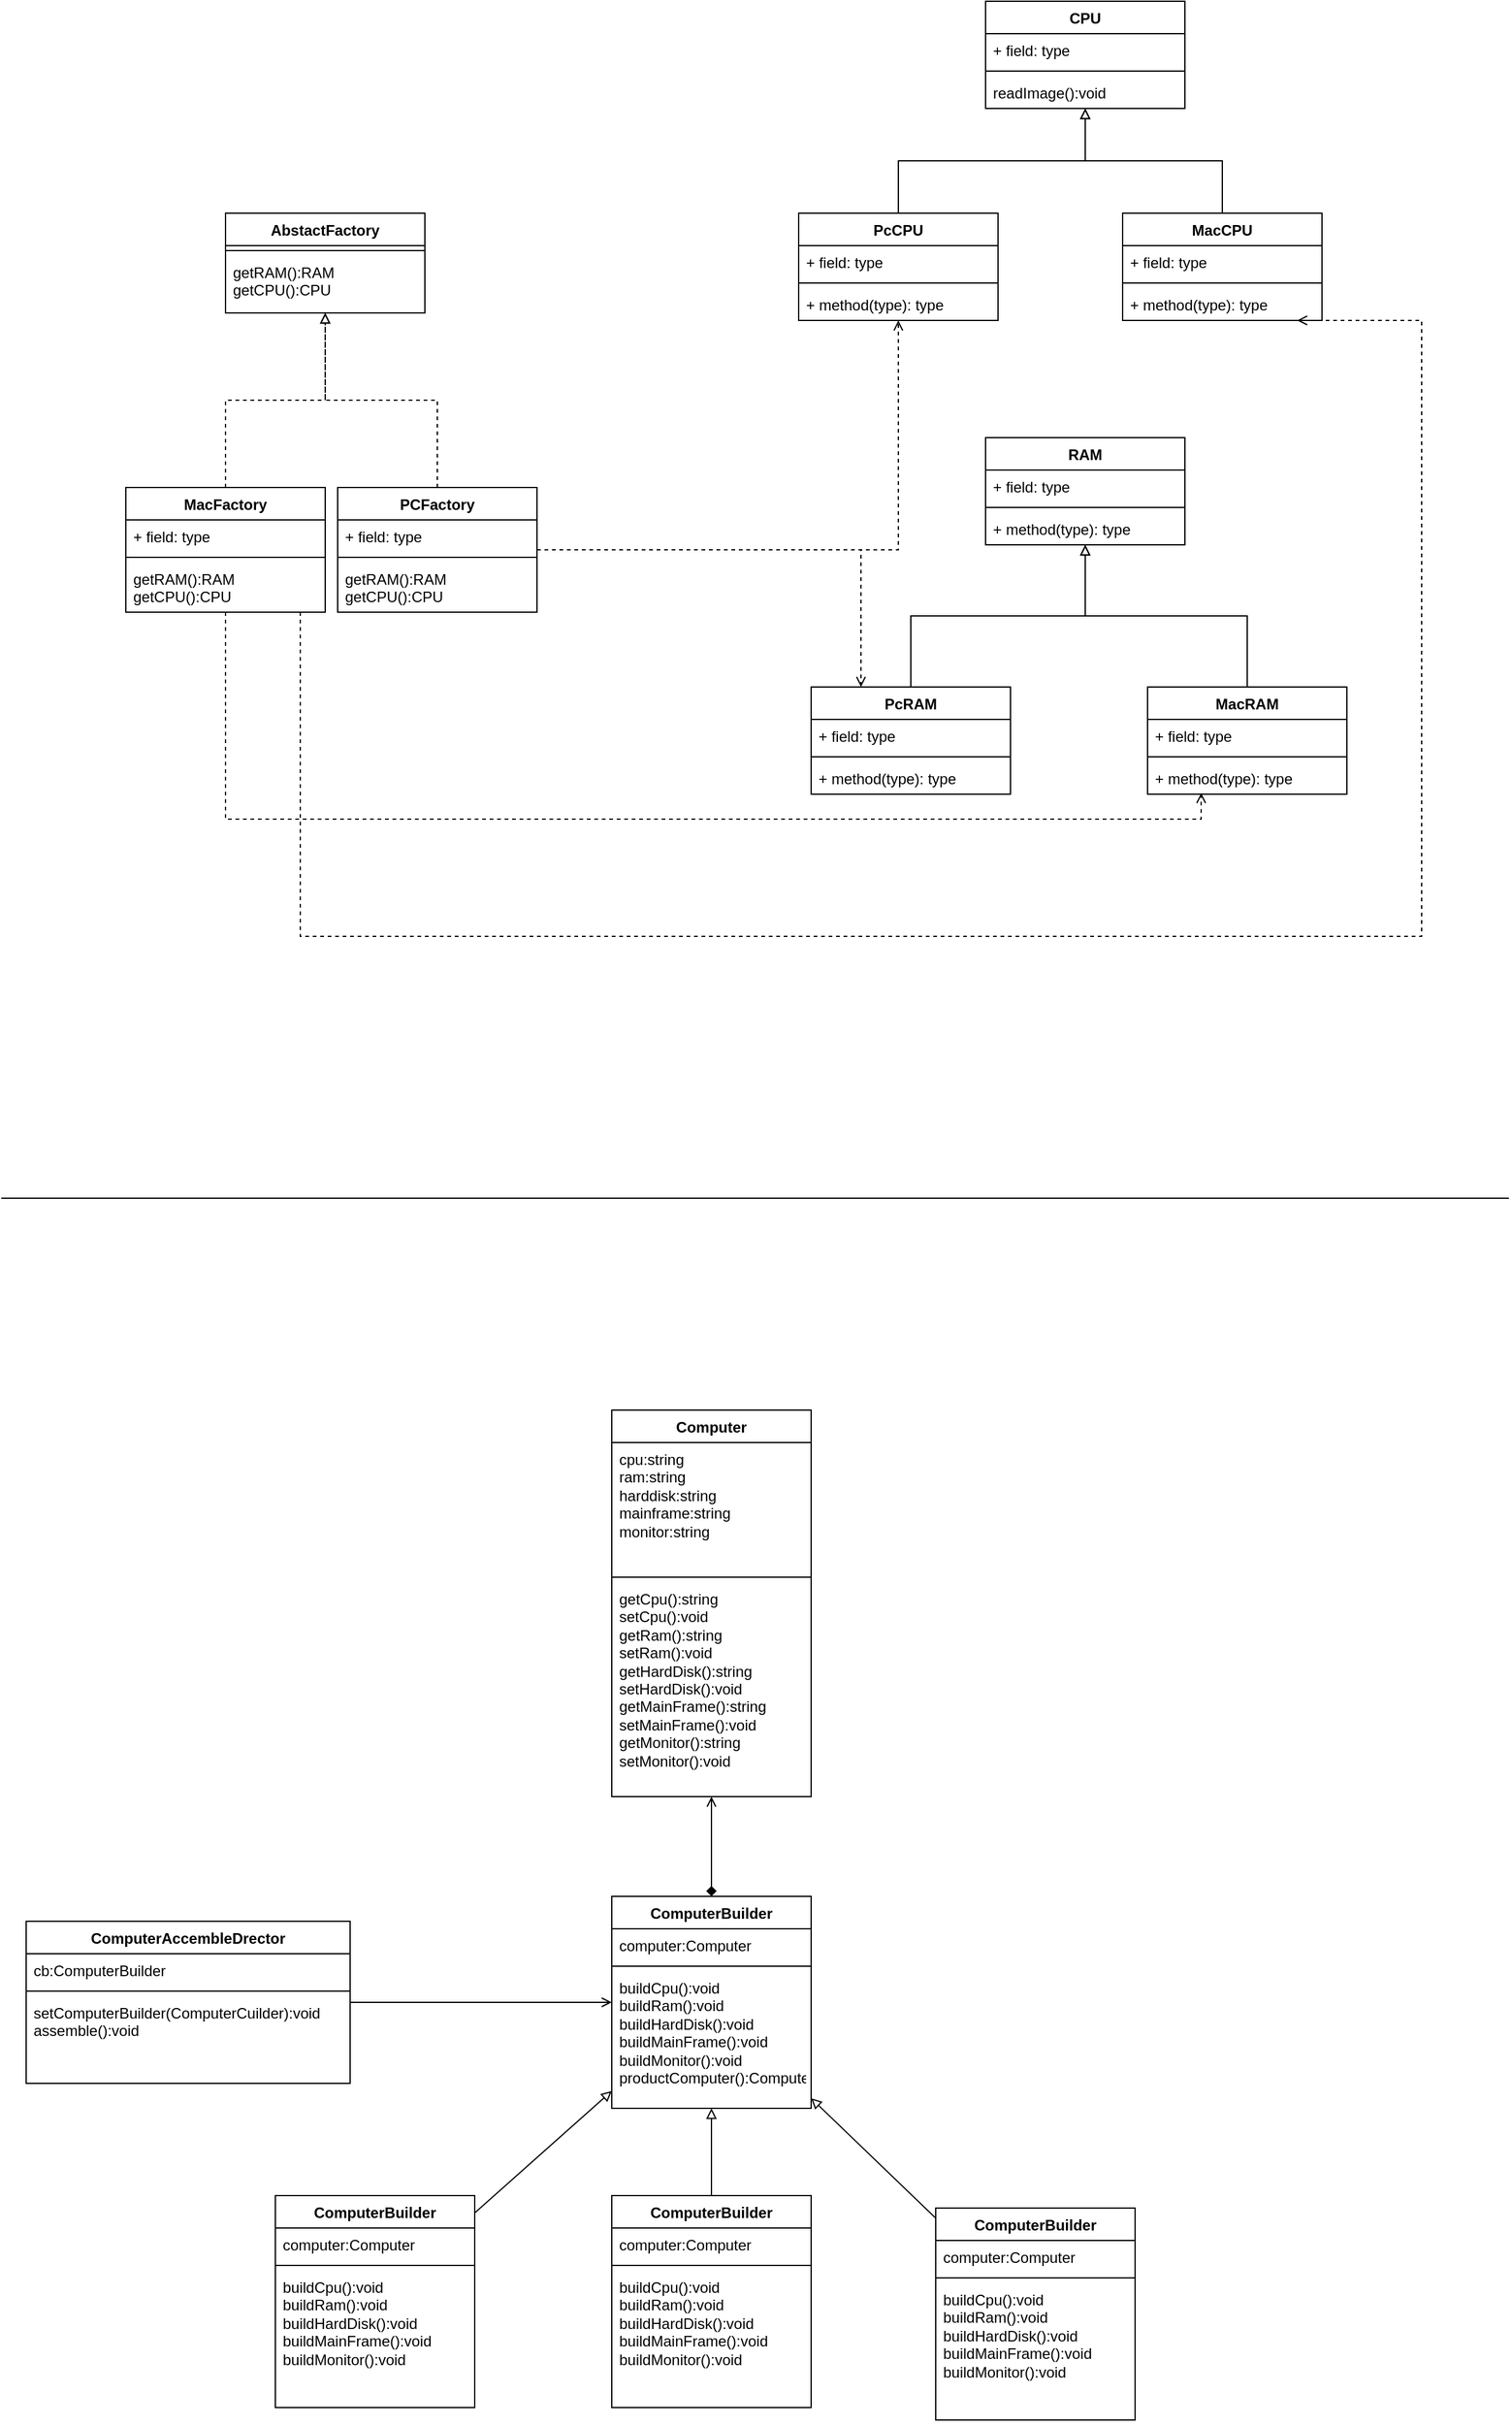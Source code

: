 <mxfile version="24.4.2" type="github">
  <diagram name="第 1 页" id="M4zO1Q4nqQ3G3ZXVpZX0">
    <mxGraphModel dx="2355" dy="633" grid="1" gridSize="10" guides="1" tooltips="1" connect="1" arrows="1" fold="1" page="1" pageScale="1" pageWidth="1200" pageHeight="1920" math="0" shadow="0">
      <root>
        <mxCell id="0" />
        <mxCell id="1" parent="0" />
        <mxCell id="_KJfu5AzUtsYBseVPKrI-1" value="AbstactFactory" style="swimlane;fontStyle=1;align=center;verticalAlign=top;childLayout=stackLayout;horizontal=1;startSize=26;horizontalStack=0;resizeParent=1;resizeParentMax=0;resizeLast=0;collapsible=1;marginBottom=0;whiteSpace=wrap;html=1;" vertex="1" parent="1">
          <mxGeometry x="170" y="470" width="160" height="80" as="geometry" />
        </mxCell>
        <mxCell id="_KJfu5AzUtsYBseVPKrI-3" value="" style="line;strokeWidth=1;fillColor=none;align=left;verticalAlign=middle;spacingTop=-1;spacingLeft=3;spacingRight=3;rotatable=0;labelPosition=right;points=[];portConstraint=eastwest;strokeColor=inherit;" vertex="1" parent="_KJfu5AzUtsYBseVPKrI-1">
          <mxGeometry y="26" width="160" height="8" as="geometry" />
        </mxCell>
        <mxCell id="_KJfu5AzUtsYBseVPKrI-4" value="getRAM():RAM&lt;div&gt;getCPU():CPU&lt;br&gt;&lt;/div&gt;" style="text;strokeColor=none;fillColor=none;align=left;verticalAlign=top;spacingLeft=4;spacingRight=4;overflow=hidden;rotatable=0;points=[[0,0.5],[1,0.5]];portConstraint=eastwest;whiteSpace=wrap;html=1;" vertex="1" parent="_KJfu5AzUtsYBseVPKrI-1">
          <mxGeometry y="34" width="160" height="46" as="geometry" />
        </mxCell>
        <mxCell id="_KJfu5AzUtsYBseVPKrI-16" style="edgeStyle=orthogonalEdgeStyle;rounded=0;orthogonalLoop=1;jettySize=auto;html=1;dashed=1;endArrow=block;endFill=0;" edge="1" parent="1" source="_KJfu5AzUtsYBseVPKrI-5" target="_KJfu5AzUtsYBseVPKrI-1">
          <mxGeometry relative="1" as="geometry">
            <mxPoint x="230" y="580" as="targetPoint" />
          </mxGeometry>
        </mxCell>
        <mxCell id="_KJfu5AzUtsYBseVPKrI-55" style="edgeStyle=orthogonalEdgeStyle;rounded=0;orthogonalLoop=1;jettySize=auto;html=1;dashed=1;endArrow=open;endFill=0;" edge="1" parent="1">
          <mxGeometry relative="1" as="geometry">
            <mxPoint x="230" y="790" as="sourcePoint" />
            <mxPoint x="1030" y="556" as="targetPoint" />
            <Array as="points">
              <mxPoint x="230" y="1050" />
              <mxPoint x="1130" y="1050" />
              <mxPoint x="1130" y="556" />
            </Array>
          </mxGeometry>
        </mxCell>
        <mxCell id="_KJfu5AzUtsYBseVPKrI-5" value="MacFactory" style="swimlane;fontStyle=1;align=center;verticalAlign=top;childLayout=stackLayout;horizontal=1;startSize=26;horizontalStack=0;resizeParent=1;resizeParentMax=0;resizeLast=0;collapsible=1;marginBottom=0;whiteSpace=wrap;html=1;" vertex="1" parent="1">
          <mxGeometry x="90" y="690" width="160" height="100" as="geometry" />
        </mxCell>
        <mxCell id="_KJfu5AzUtsYBseVPKrI-6" value="+ field: type" style="text;strokeColor=none;fillColor=none;align=left;verticalAlign=top;spacingLeft=4;spacingRight=4;overflow=hidden;rotatable=0;points=[[0,0.5],[1,0.5]];portConstraint=eastwest;whiteSpace=wrap;html=1;" vertex="1" parent="_KJfu5AzUtsYBseVPKrI-5">
          <mxGeometry y="26" width="160" height="26" as="geometry" />
        </mxCell>
        <mxCell id="_KJfu5AzUtsYBseVPKrI-7" value="" style="line;strokeWidth=1;fillColor=none;align=left;verticalAlign=middle;spacingTop=-1;spacingLeft=3;spacingRight=3;rotatable=0;labelPosition=right;points=[];portConstraint=eastwest;strokeColor=inherit;" vertex="1" parent="_KJfu5AzUtsYBseVPKrI-5">
          <mxGeometry y="52" width="160" height="8" as="geometry" />
        </mxCell>
        <mxCell id="_KJfu5AzUtsYBseVPKrI-8" value="getRAM():RAM&lt;div&gt;getCPU():CPU&lt;/div&gt;" style="text;strokeColor=none;fillColor=none;align=left;verticalAlign=top;spacingLeft=4;spacingRight=4;overflow=hidden;rotatable=0;points=[[0,0.5],[1,0.5]];portConstraint=eastwest;whiteSpace=wrap;html=1;" vertex="1" parent="_KJfu5AzUtsYBseVPKrI-5">
          <mxGeometry y="60" width="160" height="40" as="geometry" />
        </mxCell>
        <mxCell id="_KJfu5AzUtsYBseVPKrI-17" style="edgeStyle=orthogonalEdgeStyle;rounded=0;orthogonalLoop=1;jettySize=auto;html=1;dashed=1;endArrow=block;endFill=0;" edge="1" parent="1" source="_KJfu5AzUtsYBseVPKrI-9" target="_KJfu5AzUtsYBseVPKrI-1">
          <mxGeometry relative="1" as="geometry" />
        </mxCell>
        <mxCell id="_KJfu5AzUtsYBseVPKrI-49" style="edgeStyle=orthogonalEdgeStyle;rounded=0;orthogonalLoop=1;jettySize=auto;html=1;dashed=1;endArrow=open;endFill=0;" edge="1" parent="1" source="_KJfu5AzUtsYBseVPKrI-9" target="_KJfu5AzUtsYBseVPKrI-22">
          <mxGeometry relative="1" as="geometry" />
        </mxCell>
        <mxCell id="_KJfu5AzUtsYBseVPKrI-52" style="edgeStyle=orthogonalEdgeStyle;rounded=0;orthogonalLoop=1;jettySize=auto;html=1;entryX=0.25;entryY=0;entryDx=0;entryDy=0;dashed=1;endArrow=open;endFill=0;" edge="1" parent="1" source="_KJfu5AzUtsYBseVPKrI-9" target="_KJfu5AzUtsYBseVPKrI-34">
          <mxGeometry relative="1" as="geometry" />
        </mxCell>
        <mxCell id="_KJfu5AzUtsYBseVPKrI-9" value="PCFactory" style="swimlane;fontStyle=1;align=center;verticalAlign=top;childLayout=stackLayout;horizontal=1;startSize=26;horizontalStack=0;resizeParent=1;resizeParentMax=0;resizeLast=0;collapsible=1;marginBottom=0;whiteSpace=wrap;html=1;" vertex="1" parent="1">
          <mxGeometry x="260" y="690" width="160" height="100" as="geometry" />
        </mxCell>
        <mxCell id="_KJfu5AzUtsYBseVPKrI-10" value="+ field: type" style="text;strokeColor=none;fillColor=none;align=left;verticalAlign=top;spacingLeft=4;spacingRight=4;overflow=hidden;rotatable=0;points=[[0,0.5],[1,0.5]];portConstraint=eastwest;whiteSpace=wrap;html=1;" vertex="1" parent="_KJfu5AzUtsYBseVPKrI-9">
          <mxGeometry y="26" width="160" height="26" as="geometry" />
        </mxCell>
        <mxCell id="_KJfu5AzUtsYBseVPKrI-11" value="" style="line;strokeWidth=1;fillColor=none;align=left;verticalAlign=middle;spacingTop=-1;spacingLeft=3;spacingRight=3;rotatable=0;labelPosition=right;points=[];portConstraint=eastwest;strokeColor=inherit;" vertex="1" parent="_KJfu5AzUtsYBseVPKrI-9">
          <mxGeometry y="52" width="160" height="8" as="geometry" />
        </mxCell>
        <mxCell id="_KJfu5AzUtsYBseVPKrI-12" value="getRAM():RAM&lt;div&gt;getCPU():CPU&lt;/div&gt;" style="text;strokeColor=none;fillColor=none;align=left;verticalAlign=top;spacingLeft=4;spacingRight=4;overflow=hidden;rotatable=0;points=[[0,0.5],[1,0.5]];portConstraint=eastwest;whiteSpace=wrap;html=1;" vertex="1" parent="_KJfu5AzUtsYBseVPKrI-9">
          <mxGeometry y="60" width="160" height="40" as="geometry" />
        </mxCell>
        <mxCell id="_KJfu5AzUtsYBseVPKrI-18" value="CPU" style="swimlane;fontStyle=1;align=center;verticalAlign=top;childLayout=stackLayout;horizontal=1;startSize=26;horizontalStack=0;resizeParent=1;resizeParentMax=0;resizeLast=0;collapsible=1;marginBottom=0;whiteSpace=wrap;html=1;" vertex="1" parent="1">
          <mxGeometry x="780" y="300" width="160" height="86" as="geometry" />
        </mxCell>
        <mxCell id="_KJfu5AzUtsYBseVPKrI-19" value="+ field: type" style="text;strokeColor=none;fillColor=none;align=left;verticalAlign=top;spacingLeft=4;spacingRight=4;overflow=hidden;rotatable=0;points=[[0,0.5],[1,0.5]];portConstraint=eastwest;whiteSpace=wrap;html=1;" vertex="1" parent="_KJfu5AzUtsYBseVPKrI-18">
          <mxGeometry y="26" width="160" height="26" as="geometry" />
        </mxCell>
        <mxCell id="_KJfu5AzUtsYBseVPKrI-20" value="" style="line;strokeWidth=1;fillColor=none;align=left;verticalAlign=middle;spacingTop=-1;spacingLeft=3;spacingRight=3;rotatable=0;labelPosition=right;points=[];portConstraint=eastwest;strokeColor=inherit;" vertex="1" parent="_KJfu5AzUtsYBseVPKrI-18">
          <mxGeometry y="52" width="160" height="8" as="geometry" />
        </mxCell>
        <mxCell id="_KJfu5AzUtsYBseVPKrI-21" value="readImage():void" style="text;strokeColor=none;fillColor=none;align=left;verticalAlign=top;spacingLeft=4;spacingRight=4;overflow=hidden;rotatable=0;points=[[0,0.5],[1,0.5]];portConstraint=eastwest;whiteSpace=wrap;html=1;" vertex="1" parent="_KJfu5AzUtsYBseVPKrI-18">
          <mxGeometry y="60" width="160" height="26" as="geometry" />
        </mxCell>
        <mxCell id="_KJfu5AzUtsYBseVPKrI-42" style="edgeStyle=orthogonalEdgeStyle;rounded=0;orthogonalLoop=1;jettySize=auto;html=1;endArrow=block;endFill=0;" edge="1" parent="1" source="_KJfu5AzUtsYBseVPKrI-22" target="_KJfu5AzUtsYBseVPKrI-18">
          <mxGeometry relative="1" as="geometry" />
        </mxCell>
        <mxCell id="_KJfu5AzUtsYBseVPKrI-22" value="PcCPU" style="swimlane;fontStyle=1;align=center;verticalAlign=top;childLayout=stackLayout;horizontal=1;startSize=26;horizontalStack=0;resizeParent=1;resizeParentMax=0;resizeLast=0;collapsible=1;marginBottom=0;whiteSpace=wrap;html=1;" vertex="1" parent="1">
          <mxGeometry x="630" y="470" width="160" height="86" as="geometry" />
        </mxCell>
        <mxCell id="_KJfu5AzUtsYBseVPKrI-23" value="+ field: type" style="text;strokeColor=none;fillColor=none;align=left;verticalAlign=top;spacingLeft=4;spacingRight=4;overflow=hidden;rotatable=0;points=[[0,0.5],[1,0.5]];portConstraint=eastwest;whiteSpace=wrap;html=1;" vertex="1" parent="_KJfu5AzUtsYBseVPKrI-22">
          <mxGeometry y="26" width="160" height="26" as="geometry" />
        </mxCell>
        <mxCell id="_KJfu5AzUtsYBseVPKrI-24" value="" style="line;strokeWidth=1;fillColor=none;align=left;verticalAlign=middle;spacingTop=-1;spacingLeft=3;spacingRight=3;rotatable=0;labelPosition=right;points=[];portConstraint=eastwest;strokeColor=inherit;" vertex="1" parent="_KJfu5AzUtsYBseVPKrI-22">
          <mxGeometry y="52" width="160" height="8" as="geometry" />
        </mxCell>
        <mxCell id="_KJfu5AzUtsYBseVPKrI-25" value="+ method(type): type" style="text;strokeColor=none;fillColor=none;align=left;verticalAlign=top;spacingLeft=4;spacingRight=4;overflow=hidden;rotatable=0;points=[[0,0.5],[1,0.5]];portConstraint=eastwest;whiteSpace=wrap;html=1;" vertex="1" parent="_KJfu5AzUtsYBseVPKrI-22">
          <mxGeometry y="60" width="160" height="26" as="geometry" />
        </mxCell>
        <mxCell id="_KJfu5AzUtsYBseVPKrI-43" style="edgeStyle=orthogonalEdgeStyle;rounded=0;orthogonalLoop=1;jettySize=auto;html=1;endArrow=block;endFill=0;" edge="1" parent="1" source="_KJfu5AzUtsYBseVPKrI-26" target="_KJfu5AzUtsYBseVPKrI-18">
          <mxGeometry relative="1" as="geometry" />
        </mxCell>
        <mxCell id="_KJfu5AzUtsYBseVPKrI-26" value="MacCPU" style="swimlane;fontStyle=1;align=center;verticalAlign=top;childLayout=stackLayout;horizontal=1;startSize=26;horizontalStack=0;resizeParent=1;resizeParentMax=0;resizeLast=0;collapsible=1;marginBottom=0;whiteSpace=wrap;html=1;" vertex="1" parent="1">
          <mxGeometry x="890" y="470" width="160" height="86" as="geometry" />
        </mxCell>
        <mxCell id="_KJfu5AzUtsYBseVPKrI-27" value="+ field: type" style="text;strokeColor=none;fillColor=none;align=left;verticalAlign=top;spacingLeft=4;spacingRight=4;overflow=hidden;rotatable=0;points=[[0,0.5],[1,0.5]];portConstraint=eastwest;whiteSpace=wrap;html=1;" vertex="1" parent="_KJfu5AzUtsYBseVPKrI-26">
          <mxGeometry y="26" width="160" height="26" as="geometry" />
        </mxCell>
        <mxCell id="_KJfu5AzUtsYBseVPKrI-28" value="" style="line;strokeWidth=1;fillColor=none;align=left;verticalAlign=middle;spacingTop=-1;spacingLeft=3;spacingRight=3;rotatable=0;labelPosition=right;points=[];portConstraint=eastwest;strokeColor=inherit;" vertex="1" parent="_KJfu5AzUtsYBseVPKrI-26">
          <mxGeometry y="52" width="160" height="8" as="geometry" />
        </mxCell>
        <mxCell id="_KJfu5AzUtsYBseVPKrI-29" value="+ method(type): type" style="text;strokeColor=none;fillColor=none;align=left;verticalAlign=top;spacingLeft=4;spacingRight=4;overflow=hidden;rotatable=0;points=[[0,0.5],[1,0.5]];portConstraint=eastwest;whiteSpace=wrap;html=1;" vertex="1" parent="_KJfu5AzUtsYBseVPKrI-26">
          <mxGeometry y="60" width="160" height="26" as="geometry" />
        </mxCell>
        <mxCell id="_KJfu5AzUtsYBseVPKrI-30" value="RAM" style="swimlane;fontStyle=1;align=center;verticalAlign=top;childLayout=stackLayout;horizontal=1;startSize=26;horizontalStack=0;resizeParent=1;resizeParentMax=0;resizeLast=0;collapsible=1;marginBottom=0;whiteSpace=wrap;html=1;" vertex="1" parent="1">
          <mxGeometry x="780" y="650" width="160" height="86" as="geometry" />
        </mxCell>
        <mxCell id="_KJfu5AzUtsYBseVPKrI-31" value="+ field: type" style="text;strokeColor=none;fillColor=none;align=left;verticalAlign=top;spacingLeft=4;spacingRight=4;overflow=hidden;rotatable=0;points=[[0,0.5],[1,0.5]];portConstraint=eastwest;whiteSpace=wrap;html=1;" vertex="1" parent="_KJfu5AzUtsYBseVPKrI-30">
          <mxGeometry y="26" width="160" height="26" as="geometry" />
        </mxCell>
        <mxCell id="_KJfu5AzUtsYBseVPKrI-32" value="" style="line;strokeWidth=1;fillColor=none;align=left;verticalAlign=middle;spacingTop=-1;spacingLeft=3;spacingRight=3;rotatable=0;labelPosition=right;points=[];portConstraint=eastwest;strokeColor=inherit;" vertex="1" parent="_KJfu5AzUtsYBseVPKrI-30">
          <mxGeometry y="52" width="160" height="8" as="geometry" />
        </mxCell>
        <mxCell id="_KJfu5AzUtsYBseVPKrI-33" value="+ method(type): type" style="text;strokeColor=none;fillColor=none;align=left;verticalAlign=top;spacingLeft=4;spacingRight=4;overflow=hidden;rotatable=0;points=[[0,0.5],[1,0.5]];portConstraint=eastwest;whiteSpace=wrap;html=1;" vertex="1" parent="_KJfu5AzUtsYBseVPKrI-30">
          <mxGeometry y="60" width="160" height="26" as="geometry" />
        </mxCell>
        <mxCell id="_KJfu5AzUtsYBseVPKrI-46" style="edgeStyle=orthogonalEdgeStyle;rounded=0;orthogonalLoop=1;jettySize=auto;html=1;endArrow=block;endFill=0;" edge="1" parent="1" source="_KJfu5AzUtsYBseVPKrI-34" target="_KJfu5AzUtsYBseVPKrI-30">
          <mxGeometry relative="1" as="geometry" />
        </mxCell>
        <mxCell id="_KJfu5AzUtsYBseVPKrI-34" value="PcRAM" style="swimlane;fontStyle=1;align=center;verticalAlign=top;childLayout=stackLayout;horizontal=1;startSize=26;horizontalStack=0;resizeParent=1;resizeParentMax=0;resizeLast=0;collapsible=1;marginBottom=0;whiteSpace=wrap;html=1;" vertex="1" parent="1">
          <mxGeometry x="640" y="850" width="160" height="86" as="geometry" />
        </mxCell>
        <mxCell id="_KJfu5AzUtsYBseVPKrI-35" value="+ field: type" style="text;strokeColor=none;fillColor=none;align=left;verticalAlign=top;spacingLeft=4;spacingRight=4;overflow=hidden;rotatable=0;points=[[0,0.5],[1,0.5]];portConstraint=eastwest;whiteSpace=wrap;html=1;" vertex="1" parent="_KJfu5AzUtsYBseVPKrI-34">
          <mxGeometry y="26" width="160" height="26" as="geometry" />
        </mxCell>
        <mxCell id="_KJfu5AzUtsYBseVPKrI-36" value="" style="line;strokeWidth=1;fillColor=none;align=left;verticalAlign=middle;spacingTop=-1;spacingLeft=3;spacingRight=3;rotatable=0;labelPosition=right;points=[];portConstraint=eastwest;strokeColor=inherit;" vertex="1" parent="_KJfu5AzUtsYBseVPKrI-34">
          <mxGeometry y="52" width="160" height="8" as="geometry" />
        </mxCell>
        <mxCell id="_KJfu5AzUtsYBseVPKrI-37" value="+ method(type): type" style="text;strokeColor=none;fillColor=none;align=left;verticalAlign=top;spacingLeft=4;spacingRight=4;overflow=hidden;rotatable=0;points=[[0,0.5],[1,0.5]];portConstraint=eastwest;whiteSpace=wrap;html=1;" vertex="1" parent="_KJfu5AzUtsYBseVPKrI-34">
          <mxGeometry y="60" width="160" height="26" as="geometry" />
        </mxCell>
        <mxCell id="_KJfu5AzUtsYBseVPKrI-47" style="edgeStyle=orthogonalEdgeStyle;rounded=0;orthogonalLoop=1;jettySize=auto;html=1;endArrow=block;endFill=0;" edge="1" parent="1" source="_KJfu5AzUtsYBseVPKrI-38" target="_KJfu5AzUtsYBseVPKrI-30">
          <mxGeometry relative="1" as="geometry" />
        </mxCell>
        <mxCell id="_KJfu5AzUtsYBseVPKrI-38" value="MacRAM" style="swimlane;fontStyle=1;align=center;verticalAlign=top;childLayout=stackLayout;horizontal=1;startSize=26;horizontalStack=0;resizeParent=1;resizeParentMax=0;resizeLast=0;collapsible=1;marginBottom=0;whiteSpace=wrap;html=1;" vertex="1" parent="1">
          <mxGeometry x="910" y="850" width="160" height="86" as="geometry" />
        </mxCell>
        <mxCell id="_KJfu5AzUtsYBseVPKrI-39" value="+ field: type" style="text;strokeColor=none;fillColor=none;align=left;verticalAlign=top;spacingLeft=4;spacingRight=4;overflow=hidden;rotatable=0;points=[[0,0.5],[1,0.5]];portConstraint=eastwest;whiteSpace=wrap;html=1;" vertex="1" parent="_KJfu5AzUtsYBseVPKrI-38">
          <mxGeometry y="26" width="160" height="26" as="geometry" />
        </mxCell>
        <mxCell id="_KJfu5AzUtsYBseVPKrI-40" value="" style="line;strokeWidth=1;fillColor=none;align=left;verticalAlign=middle;spacingTop=-1;spacingLeft=3;spacingRight=3;rotatable=0;labelPosition=right;points=[];portConstraint=eastwest;strokeColor=inherit;" vertex="1" parent="_KJfu5AzUtsYBseVPKrI-38">
          <mxGeometry y="52" width="160" height="8" as="geometry" />
        </mxCell>
        <mxCell id="_KJfu5AzUtsYBseVPKrI-41" value="+ method(type): type" style="text;strokeColor=none;fillColor=none;align=left;verticalAlign=top;spacingLeft=4;spacingRight=4;overflow=hidden;rotatable=0;points=[[0,0.5],[1,0.5]];portConstraint=eastwest;whiteSpace=wrap;html=1;" vertex="1" parent="_KJfu5AzUtsYBseVPKrI-38">
          <mxGeometry y="60" width="160" height="26" as="geometry" />
        </mxCell>
        <mxCell id="_KJfu5AzUtsYBseVPKrI-53" style="edgeStyle=orthogonalEdgeStyle;rounded=0;orthogonalLoop=1;jettySize=auto;html=1;entryX=0.269;entryY=0.962;entryDx=0;entryDy=0;entryPerimeter=0;dashed=1;endArrow=open;endFill=0;" edge="1" parent="1" source="_KJfu5AzUtsYBseVPKrI-5" target="_KJfu5AzUtsYBseVPKrI-41">
          <mxGeometry relative="1" as="geometry" />
        </mxCell>
        <mxCell id="_KJfu5AzUtsYBseVPKrI-56" value="Computer" style="swimlane;fontStyle=1;align=center;verticalAlign=top;childLayout=stackLayout;horizontal=1;startSize=26;horizontalStack=0;resizeParent=1;resizeParentMax=0;resizeLast=0;collapsible=1;marginBottom=0;whiteSpace=wrap;html=1;" vertex="1" parent="1">
          <mxGeometry x="480" y="1430" width="160" height="310" as="geometry" />
        </mxCell>
        <mxCell id="_KJfu5AzUtsYBseVPKrI-57" value="cpu:string&lt;div&gt;ram:string&lt;/div&gt;&lt;div&gt;harddisk:string&lt;/div&gt;&lt;div&gt;mainframe:string&lt;/div&gt;&lt;div&gt;monitor:string&lt;/div&gt;" style="text;strokeColor=none;fillColor=none;align=left;verticalAlign=top;spacingLeft=4;spacingRight=4;overflow=hidden;rotatable=0;points=[[0,0.5],[1,0.5]];portConstraint=eastwest;whiteSpace=wrap;html=1;" vertex="1" parent="_KJfu5AzUtsYBseVPKrI-56">
          <mxGeometry y="26" width="160" height="104" as="geometry" />
        </mxCell>
        <mxCell id="_KJfu5AzUtsYBseVPKrI-58" value="" style="line;strokeWidth=1;fillColor=none;align=left;verticalAlign=middle;spacingTop=-1;spacingLeft=3;spacingRight=3;rotatable=0;labelPosition=right;points=[];portConstraint=eastwest;strokeColor=inherit;" vertex="1" parent="_KJfu5AzUtsYBseVPKrI-56">
          <mxGeometry y="130" width="160" height="8" as="geometry" />
        </mxCell>
        <mxCell id="_KJfu5AzUtsYBseVPKrI-59" value="getCpu():string&lt;div&gt;setCpu():void&lt;/div&gt;&lt;div&gt;getRam():string&lt;/div&gt;&lt;div&gt;setRam():void&lt;br&gt;&lt;/div&gt;&lt;div&gt;getHardDisk():string&lt;br&gt;&lt;div&gt;&lt;span style=&quot;background-color: initial;&quot;&gt;setHardDisk&lt;/span&gt;():&lt;span style=&quot;background-color: initial;&quot;&gt;void&lt;/span&gt;&lt;/div&gt;&lt;/div&gt;&lt;div&gt;getMainFrame():string&lt;br&gt;&lt;div&gt;&lt;span style=&quot;background-color: initial;&quot;&gt;setMainFrame&lt;/span&gt;():&lt;span style=&quot;background-color: initial;&quot;&gt;void&lt;/span&gt;&lt;/div&gt;&lt;/div&gt;&lt;div&gt;getMonitor():string&lt;br&gt;&lt;div&gt;&lt;span style=&quot;background-color: initial;&quot;&gt;setMonitor&lt;/span&gt;():&lt;span style=&quot;background-color: initial;&quot;&gt;void&lt;/span&gt;&lt;/div&gt;&lt;/div&gt;" style="text;strokeColor=none;fillColor=none;align=left;verticalAlign=top;spacingLeft=4;spacingRight=4;overflow=hidden;rotatable=0;points=[[0,0.5],[1,0.5]];portConstraint=eastwest;whiteSpace=wrap;html=1;" vertex="1" parent="_KJfu5AzUtsYBseVPKrI-56">
          <mxGeometry y="138" width="160" height="172" as="geometry" />
        </mxCell>
        <mxCell id="_KJfu5AzUtsYBseVPKrI-60" value="" style="endArrow=none;html=1;rounded=0;" edge="1" parent="1">
          <mxGeometry width="50" height="50" relative="1" as="geometry">
            <mxPoint x="-10" y="1260" as="sourcePoint" />
            <mxPoint x="1200" y="1260" as="targetPoint" />
          </mxGeometry>
        </mxCell>
        <mxCell id="_KJfu5AzUtsYBseVPKrI-82" style="edgeStyle=orthogonalEdgeStyle;rounded=0;orthogonalLoop=1;jettySize=auto;html=1;startArrow=diamond;startFill=1;endArrow=open;endFill=0;" edge="1" parent="1" source="_KJfu5AzUtsYBseVPKrI-61" target="_KJfu5AzUtsYBseVPKrI-56">
          <mxGeometry relative="1" as="geometry" />
        </mxCell>
        <mxCell id="_KJfu5AzUtsYBseVPKrI-61" value="ComputerBuilder" style="swimlane;fontStyle=1;align=center;verticalAlign=top;childLayout=stackLayout;horizontal=1;startSize=26;horizontalStack=0;resizeParent=1;resizeParentMax=0;resizeLast=0;collapsible=1;marginBottom=0;whiteSpace=wrap;html=1;" vertex="1" parent="1">
          <mxGeometry x="480" y="1820" width="160" height="170" as="geometry" />
        </mxCell>
        <mxCell id="_KJfu5AzUtsYBseVPKrI-62" value="computer:Computer" style="text;strokeColor=none;fillColor=none;align=left;verticalAlign=top;spacingLeft=4;spacingRight=4;overflow=hidden;rotatable=0;points=[[0,0.5],[1,0.5]];portConstraint=eastwest;whiteSpace=wrap;html=1;" vertex="1" parent="_KJfu5AzUtsYBseVPKrI-61">
          <mxGeometry y="26" width="160" height="26" as="geometry" />
        </mxCell>
        <mxCell id="_KJfu5AzUtsYBseVPKrI-63" value="" style="line;strokeWidth=1;fillColor=none;align=left;verticalAlign=middle;spacingTop=-1;spacingLeft=3;spacingRight=3;rotatable=0;labelPosition=right;points=[];portConstraint=eastwest;strokeColor=inherit;" vertex="1" parent="_KJfu5AzUtsYBseVPKrI-61">
          <mxGeometry y="52" width="160" height="8" as="geometry" />
        </mxCell>
        <mxCell id="_KJfu5AzUtsYBseVPKrI-64" value="buildCpu():void&lt;div&gt;buildRam():void&lt;br&gt;&lt;/div&gt;&lt;div&gt;buildHardDisk():void&lt;br&gt;&lt;/div&gt;&lt;div&gt;buildMainFrame():void&lt;br&gt;&lt;/div&gt;&lt;div&gt;buildMonitor():void&lt;br&gt;&lt;/div&gt;&lt;div&gt;productComputer():Computer&lt;/div&gt;" style="text;strokeColor=none;fillColor=none;align=left;verticalAlign=top;spacingLeft=4;spacingRight=4;overflow=hidden;rotatable=0;points=[[0,0.5],[1,0.5]];portConstraint=eastwest;whiteSpace=wrap;html=1;" vertex="1" parent="_KJfu5AzUtsYBseVPKrI-61">
          <mxGeometry y="60" width="160" height="110" as="geometry" />
        </mxCell>
        <mxCell id="_KJfu5AzUtsYBseVPKrI-83" style="rounded=0;orthogonalLoop=1;jettySize=auto;html=1;endArrow=block;endFill=0;" edge="1" parent="1" source="_KJfu5AzUtsYBseVPKrI-65" target="_KJfu5AzUtsYBseVPKrI-61">
          <mxGeometry relative="1" as="geometry" />
        </mxCell>
        <mxCell id="_KJfu5AzUtsYBseVPKrI-65" value="ComputerBuilder" style="swimlane;fontStyle=1;align=center;verticalAlign=top;childLayout=stackLayout;horizontal=1;startSize=26;horizontalStack=0;resizeParent=1;resizeParentMax=0;resizeLast=0;collapsible=1;marginBottom=0;whiteSpace=wrap;html=1;" vertex="1" parent="1">
          <mxGeometry x="210" y="2060" width="160" height="170" as="geometry" />
        </mxCell>
        <mxCell id="_KJfu5AzUtsYBseVPKrI-66" value="computer:Computer" style="text;strokeColor=none;fillColor=none;align=left;verticalAlign=top;spacingLeft=4;spacingRight=4;overflow=hidden;rotatable=0;points=[[0,0.5],[1,0.5]];portConstraint=eastwest;whiteSpace=wrap;html=1;" vertex="1" parent="_KJfu5AzUtsYBseVPKrI-65">
          <mxGeometry y="26" width="160" height="26" as="geometry" />
        </mxCell>
        <mxCell id="_KJfu5AzUtsYBseVPKrI-67" value="" style="line;strokeWidth=1;fillColor=none;align=left;verticalAlign=middle;spacingTop=-1;spacingLeft=3;spacingRight=3;rotatable=0;labelPosition=right;points=[];portConstraint=eastwest;strokeColor=inherit;" vertex="1" parent="_KJfu5AzUtsYBseVPKrI-65">
          <mxGeometry y="52" width="160" height="8" as="geometry" />
        </mxCell>
        <mxCell id="_KJfu5AzUtsYBseVPKrI-68" value="buildCpu():void&lt;div&gt;buildRam():void&lt;br&gt;&lt;/div&gt;&lt;div&gt;buildHardDisk():void&lt;br&gt;&lt;/div&gt;&lt;div&gt;buildMainFrame():void&lt;br&gt;&lt;/div&gt;&lt;div&gt;buildMonitor():void&lt;br&gt;&lt;/div&gt;&lt;div&gt;&lt;br&gt;&lt;/div&gt;" style="text;strokeColor=none;fillColor=none;align=left;verticalAlign=top;spacingLeft=4;spacingRight=4;overflow=hidden;rotatable=0;points=[[0,0.5],[1,0.5]];portConstraint=eastwest;whiteSpace=wrap;html=1;" vertex="1" parent="_KJfu5AzUtsYBseVPKrI-65">
          <mxGeometry y="60" width="160" height="110" as="geometry" />
        </mxCell>
        <mxCell id="_KJfu5AzUtsYBseVPKrI-84" style="edgeStyle=orthogonalEdgeStyle;rounded=0;orthogonalLoop=1;jettySize=auto;html=1;endArrow=block;endFill=0;" edge="1" parent="1" source="_KJfu5AzUtsYBseVPKrI-69" target="_KJfu5AzUtsYBseVPKrI-61">
          <mxGeometry relative="1" as="geometry" />
        </mxCell>
        <mxCell id="_KJfu5AzUtsYBseVPKrI-69" value="ComputerBuilder" style="swimlane;fontStyle=1;align=center;verticalAlign=top;childLayout=stackLayout;horizontal=1;startSize=26;horizontalStack=0;resizeParent=1;resizeParentMax=0;resizeLast=0;collapsible=1;marginBottom=0;whiteSpace=wrap;html=1;" vertex="1" parent="1">
          <mxGeometry x="480" y="2060" width="160" height="170" as="geometry" />
        </mxCell>
        <mxCell id="_KJfu5AzUtsYBseVPKrI-70" value="computer:Computer" style="text;strokeColor=none;fillColor=none;align=left;verticalAlign=top;spacingLeft=4;spacingRight=4;overflow=hidden;rotatable=0;points=[[0,0.5],[1,0.5]];portConstraint=eastwest;whiteSpace=wrap;html=1;" vertex="1" parent="_KJfu5AzUtsYBseVPKrI-69">
          <mxGeometry y="26" width="160" height="26" as="geometry" />
        </mxCell>
        <mxCell id="_KJfu5AzUtsYBseVPKrI-71" value="" style="line;strokeWidth=1;fillColor=none;align=left;verticalAlign=middle;spacingTop=-1;spacingLeft=3;spacingRight=3;rotatable=0;labelPosition=right;points=[];portConstraint=eastwest;strokeColor=inherit;" vertex="1" parent="_KJfu5AzUtsYBseVPKrI-69">
          <mxGeometry y="52" width="160" height="8" as="geometry" />
        </mxCell>
        <mxCell id="_KJfu5AzUtsYBseVPKrI-72" value="buildCpu():void&lt;div&gt;buildRam():void&lt;br&gt;&lt;/div&gt;&lt;div&gt;buildHardDisk():void&lt;br&gt;&lt;/div&gt;&lt;div&gt;buildMainFrame():void&lt;br&gt;&lt;/div&gt;&lt;div&gt;buildMonitor():void&lt;br&gt;&lt;/div&gt;&lt;div&gt;&lt;br&gt;&lt;/div&gt;" style="text;strokeColor=none;fillColor=none;align=left;verticalAlign=top;spacingLeft=4;spacingRight=4;overflow=hidden;rotatable=0;points=[[0,0.5],[1,0.5]];portConstraint=eastwest;whiteSpace=wrap;html=1;" vertex="1" parent="_KJfu5AzUtsYBseVPKrI-69">
          <mxGeometry y="60" width="160" height="110" as="geometry" />
        </mxCell>
        <mxCell id="_KJfu5AzUtsYBseVPKrI-85" style="rounded=0;orthogonalLoop=1;jettySize=auto;html=1;endArrow=block;endFill=0;" edge="1" parent="1" source="_KJfu5AzUtsYBseVPKrI-73" target="_KJfu5AzUtsYBseVPKrI-61">
          <mxGeometry relative="1" as="geometry" />
        </mxCell>
        <mxCell id="_KJfu5AzUtsYBseVPKrI-73" value="ComputerBuilder" style="swimlane;fontStyle=1;align=center;verticalAlign=top;childLayout=stackLayout;horizontal=1;startSize=26;horizontalStack=0;resizeParent=1;resizeParentMax=0;resizeLast=0;collapsible=1;marginBottom=0;whiteSpace=wrap;html=1;" vertex="1" parent="1">
          <mxGeometry x="740" y="2070" width="160" height="170" as="geometry" />
        </mxCell>
        <mxCell id="_KJfu5AzUtsYBseVPKrI-74" value="computer:Computer" style="text;strokeColor=none;fillColor=none;align=left;verticalAlign=top;spacingLeft=4;spacingRight=4;overflow=hidden;rotatable=0;points=[[0,0.5],[1,0.5]];portConstraint=eastwest;whiteSpace=wrap;html=1;" vertex="1" parent="_KJfu5AzUtsYBseVPKrI-73">
          <mxGeometry y="26" width="160" height="26" as="geometry" />
        </mxCell>
        <mxCell id="_KJfu5AzUtsYBseVPKrI-75" value="" style="line;strokeWidth=1;fillColor=none;align=left;verticalAlign=middle;spacingTop=-1;spacingLeft=3;spacingRight=3;rotatable=0;labelPosition=right;points=[];portConstraint=eastwest;strokeColor=inherit;" vertex="1" parent="_KJfu5AzUtsYBseVPKrI-73">
          <mxGeometry y="52" width="160" height="8" as="geometry" />
        </mxCell>
        <mxCell id="_KJfu5AzUtsYBseVPKrI-76" value="buildCpu():void&lt;div&gt;buildRam():void&lt;br&gt;&lt;/div&gt;&lt;div&gt;buildHardDisk():void&lt;br&gt;&lt;/div&gt;&lt;div&gt;buildMainFrame():void&lt;br&gt;&lt;/div&gt;&lt;div&gt;buildMonitor():void&lt;br&gt;&lt;/div&gt;&lt;div&gt;&lt;br&gt;&lt;/div&gt;" style="text;strokeColor=none;fillColor=none;align=left;verticalAlign=top;spacingLeft=4;spacingRight=4;overflow=hidden;rotatable=0;points=[[0,0.5],[1,0.5]];portConstraint=eastwest;whiteSpace=wrap;html=1;" vertex="1" parent="_KJfu5AzUtsYBseVPKrI-73">
          <mxGeometry y="60" width="160" height="110" as="geometry" />
        </mxCell>
        <mxCell id="_KJfu5AzUtsYBseVPKrI-86" style="rounded=0;orthogonalLoop=1;jettySize=auto;html=1;endArrow=open;endFill=0;" edge="1" parent="1" source="_KJfu5AzUtsYBseVPKrI-77" target="_KJfu5AzUtsYBseVPKrI-61">
          <mxGeometry relative="1" as="geometry" />
        </mxCell>
        <mxCell id="_KJfu5AzUtsYBseVPKrI-77" value="ComputerAccembleDrector" style="swimlane;fontStyle=1;align=center;verticalAlign=top;childLayout=stackLayout;horizontal=1;startSize=26;horizontalStack=0;resizeParent=1;resizeParentMax=0;resizeLast=0;collapsible=1;marginBottom=0;whiteSpace=wrap;html=1;" vertex="1" parent="1">
          <mxGeometry x="10" y="1840" width="260" height="130" as="geometry" />
        </mxCell>
        <mxCell id="_KJfu5AzUtsYBseVPKrI-78" value="cb:ComputerBuilder" style="text;strokeColor=none;fillColor=none;align=left;verticalAlign=top;spacingLeft=4;spacingRight=4;overflow=hidden;rotatable=0;points=[[0,0.5],[1,0.5]];portConstraint=eastwest;whiteSpace=wrap;html=1;" vertex="1" parent="_KJfu5AzUtsYBseVPKrI-77">
          <mxGeometry y="26" width="260" height="26" as="geometry" />
        </mxCell>
        <mxCell id="_KJfu5AzUtsYBseVPKrI-79" value="" style="line;strokeWidth=1;fillColor=none;align=left;verticalAlign=middle;spacingTop=-1;spacingLeft=3;spacingRight=3;rotatable=0;labelPosition=right;points=[];portConstraint=eastwest;strokeColor=inherit;" vertex="1" parent="_KJfu5AzUtsYBseVPKrI-77">
          <mxGeometry y="52" width="260" height="8" as="geometry" />
        </mxCell>
        <mxCell id="_KJfu5AzUtsYBseVPKrI-80" value="setComputerBuilder(ComputerCuilder):void&lt;div&gt;assemble():void&lt;/div&gt;" style="text;strokeColor=none;fillColor=none;align=left;verticalAlign=top;spacingLeft=4;spacingRight=4;overflow=hidden;rotatable=0;points=[[0,0.5],[1,0.5]];portConstraint=eastwest;whiteSpace=wrap;html=1;" vertex="1" parent="_KJfu5AzUtsYBseVPKrI-77">
          <mxGeometry y="60" width="260" height="70" as="geometry" />
        </mxCell>
      </root>
    </mxGraphModel>
  </diagram>
</mxfile>
